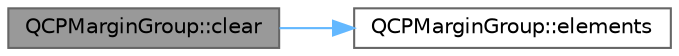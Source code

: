 digraph "QCPMarginGroup::clear"
{
 // LATEX_PDF_SIZE
  bgcolor="transparent";
  edge [fontname=Helvetica,fontsize=10,labelfontname=Helvetica,labelfontsize=10];
  node [fontname=Helvetica,fontsize=10,shape=box,height=0.2,width=0.4];
  rankdir="LR";
  Node1 [label="QCPMarginGroup::clear",height=0.2,width=0.4,color="gray40", fillcolor="grey60", style="filled", fontcolor="black",tooltip=" "];
  Node1 -> Node2 [color="steelblue1",style="solid"];
  Node2 [label="QCPMarginGroup::elements",height=0.2,width=0.4,color="grey40", fillcolor="white", style="filled",URL="$class_q_c_p_margin_group.html#ac967a4dc5fe02ae44aeb43511d5e1bd4",tooltip=" "];
}
